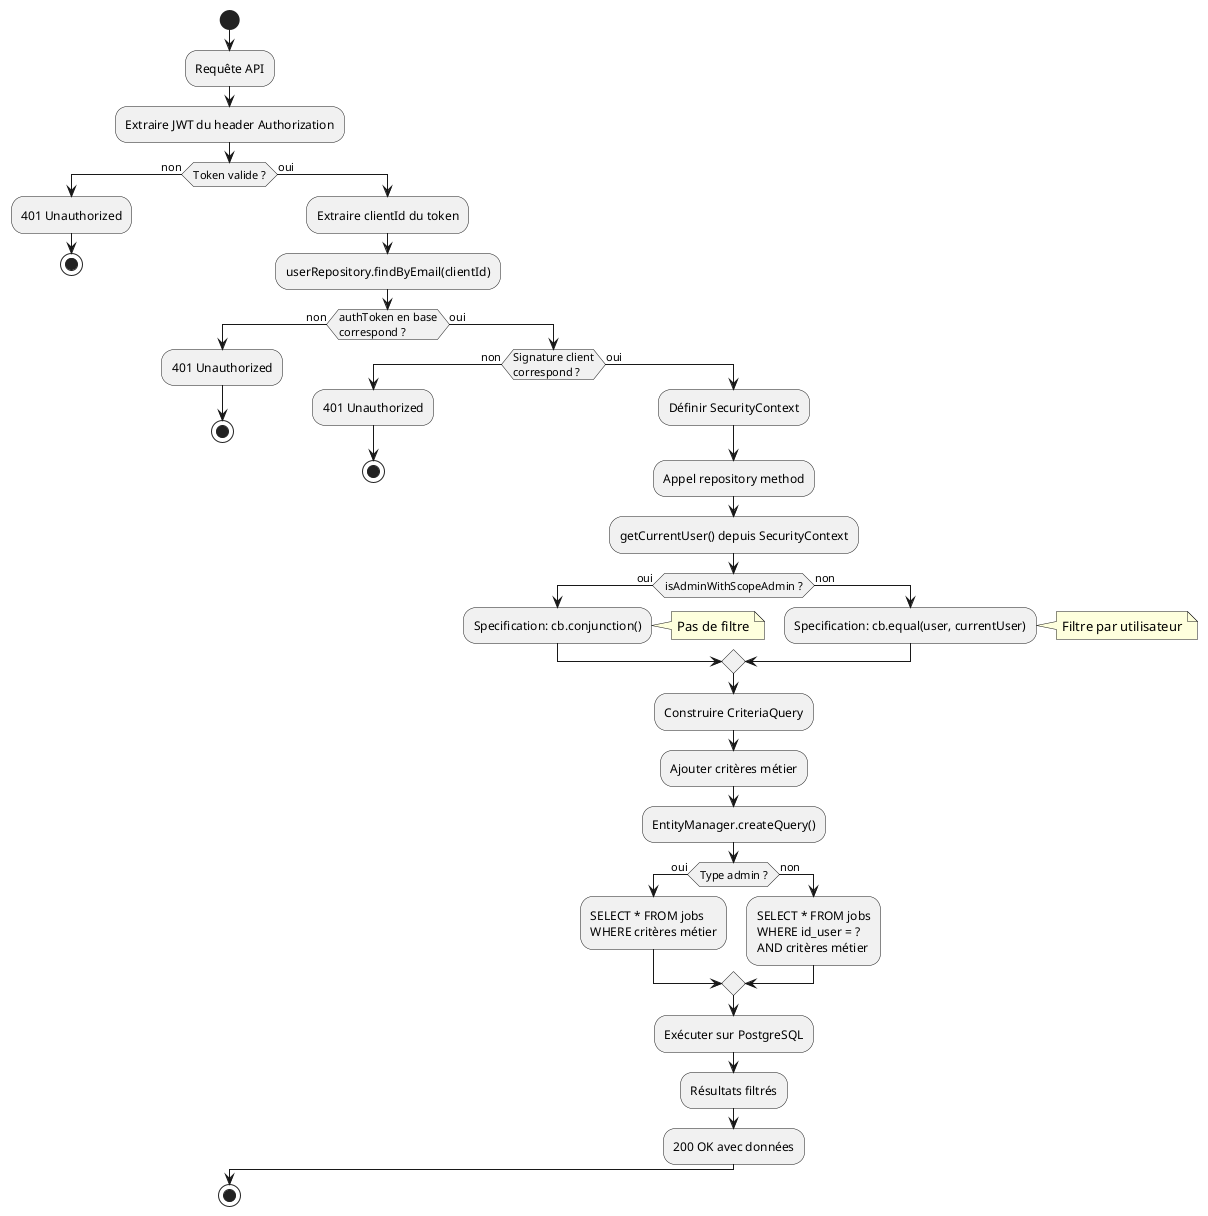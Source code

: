 @startuml
start

:Requête API;
:Extraire JWT du header Authorization;

if (Token valide ?) then (non)
  :401 Unauthorized;
  stop
else (oui)
  :Extraire clientId du token;
  :userRepository.findByEmail(clientId);
  
  if (authToken en base\ncorrespond ?) then (non)
    :401 Unauthorized;
    stop
  else (oui)
    if (Signature client\ncorrespond ?) then (non)
      :401 Unauthorized;
      stop
    else (oui)
      :Définir SecurityContext;
      :Appel repository method;
      :getCurrentUser() depuis SecurityContext;
      
      if (isAdminWithScopeAdmin ?) then (oui)
        :Specification: cb.conjunction();
        note right: Pas de filtre
      else (non)
        :Specification: cb.equal(user, currentUser);
        note right: Filtre par utilisateur
      endif
      
      :Construire CriteriaQuery;
      :Ajouter critères métier;
      :EntityManager.createQuery();
      
      if (Type admin ?) then (oui)
        :SELECT * FROM jobs\nWHERE critères métier;
      else (non)
        :SELECT * FROM jobs\nWHERE id_user = ?\nAND critères métier;
      endif
      
      :Exécuter sur PostgreSQL;
      :Résultats filtrés;
      :200 OK avec données;
    endif
  endif
endif

stop
@enduml